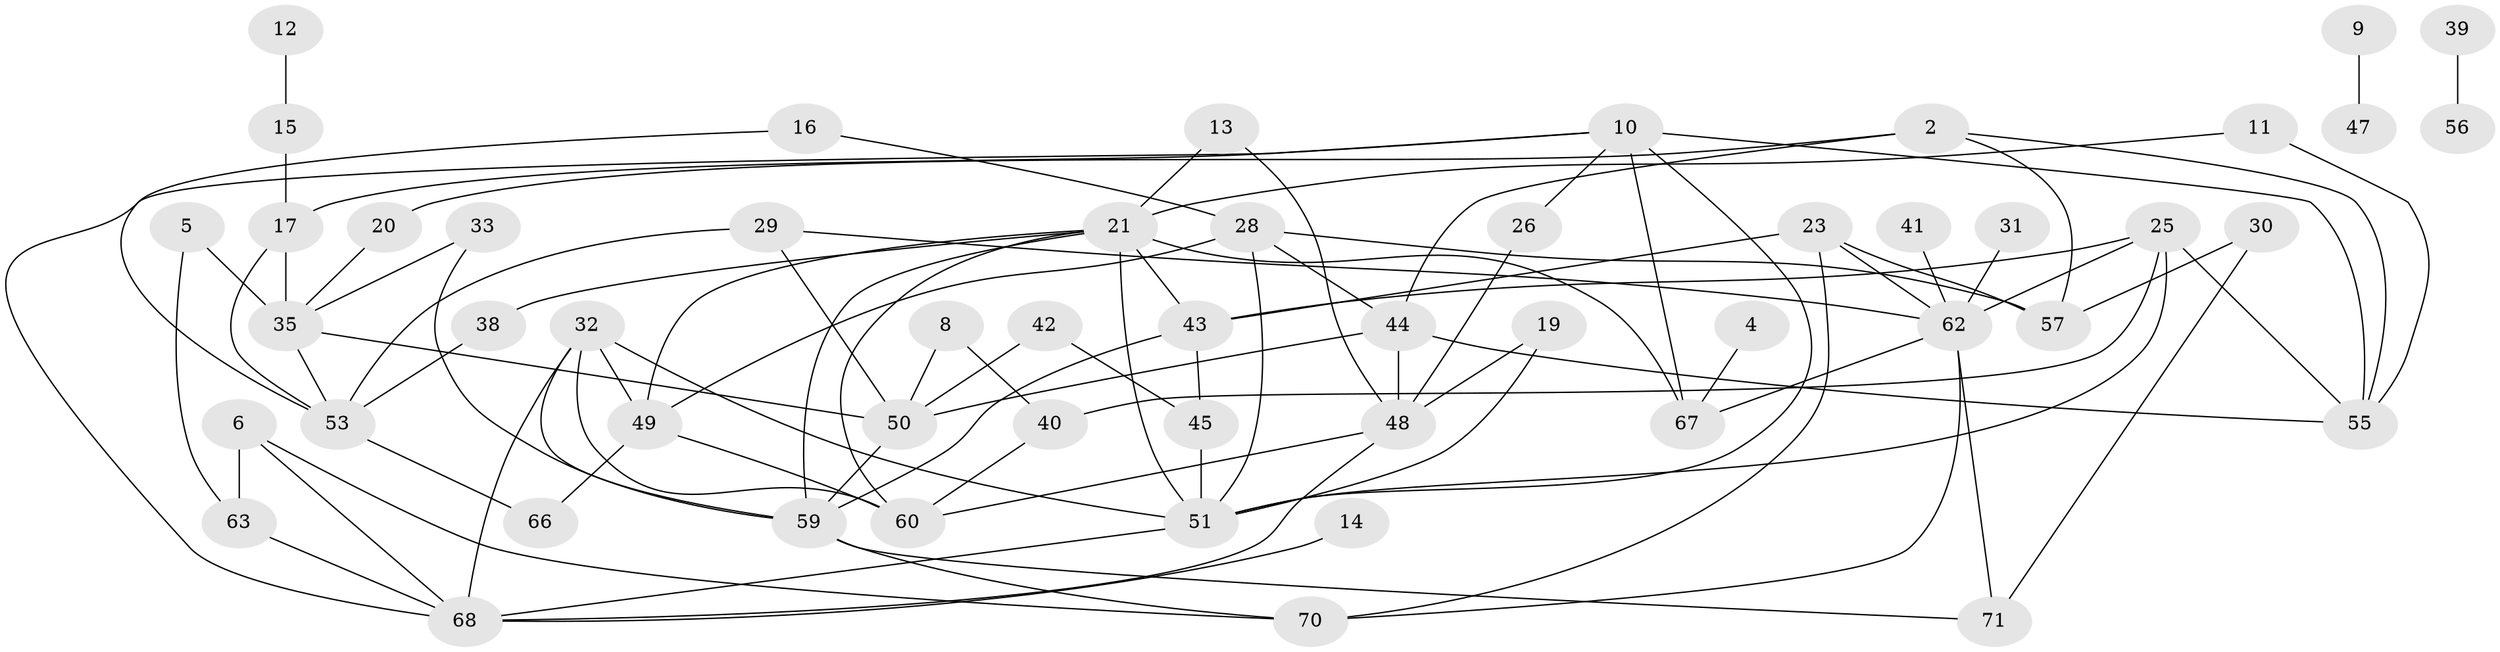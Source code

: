 // original degree distribution, {3: 0.1875, 0: 0.10416666666666667, 4: 0.14583333333333334, 5: 0.06944444444444445, 2: 0.24305555555555555, 1: 0.2222222222222222, 6: 0.020833333333333332, 7: 0.006944444444444444}
// Generated by graph-tools (version 1.1) at 2025/25/03/09/25 03:25:18]
// undirected, 53 vertices, 94 edges
graph export_dot {
graph [start="1"]
  node [color=gray90,style=filled];
  2;
  4;
  5;
  6;
  8;
  9;
  10;
  11;
  12;
  13;
  14;
  15;
  16;
  17;
  19;
  20;
  21;
  23;
  25;
  26;
  28;
  29;
  30;
  31;
  32;
  33;
  35;
  38;
  39;
  40;
  41;
  42;
  43;
  44;
  45;
  47;
  48;
  49;
  50;
  51;
  53;
  55;
  56;
  57;
  59;
  60;
  62;
  63;
  66;
  67;
  68;
  70;
  71;
  2 -- 20 [weight=1.0];
  2 -- 44 [weight=1.0];
  2 -- 55 [weight=1.0];
  2 -- 57 [weight=1.0];
  4 -- 67 [weight=1.0];
  5 -- 35 [weight=1.0];
  5 -- 63 [weight=1.0];
  6 -- 63 [weight=1.0];
  6 -- 68 [weight=1.0];
  6 -- 70 [weight=1.0];
  8 -- 40 [weight=1.0];
  8 -- 50 [weight=1.0];
  9 -- 47 [weight=1.0];
  10 -- 17 [weight=1.0];
  10 -- 26 [weight=1.0];
  10 -- 51 [weight=1.0];
  10 -- 55 [weight=1.0];
  10 -- 67 [weight=1.0];
  10 -- 68 [weight=1.0];
  11 -- 21 [weight=1.0];
  11 -- 55 [weight=1.0];
  12 -- 15 [weight=1.0];
  13 -- 21 [weight=1.0];
  13 -- 48 [weight=1.0];
  14 -- 68 [weight=1.0];
  15 -- 17 [weight=1.0];
  16 -- 28 [weight=1.0];
  16 -- 53 [weight=1.0];
  17 -- 35 [weight=1.0];
  17 -- 53 [weight=1.0];
  19 -- 48 [weight=1.0];
  19 -- 51 [weight=1.0];
  20 -- 35 [weight=1.0];
  21 -- 38 [weight=1.0];
  21 -- 43 [weight=1.0];
  21 -- 49 [weight=1.0];
  21 -- 51 [weight=1.0];
  21 -- 59 [weight=1.0];
  21 -- 60 [weight=1.0];
  21 -- 67 [weight=1.0];
  23 -- 43 [weight=1.0];
  23 -- 57 [weight=2.0];
  23 -- 62 [weight=1.0];
  23 -- 70 [weight=1.0];
  25 -- 40 [weight=1.0];
  25 -- 43 [weight=1.0];
  25 -- 51 [weight=1.0];
  25 -- 55 [weight=1.0];
  25 -- 62 [weight=2.0];
  26 -- 48 [weight=1.0];
  28 -- 44 [weight=1.0];
  28 -- 49 [weight=1.0];
  28 -- 51 [weight=1.0];
  28 -- 57 [weight=1.0];
  29 -- 50 [weight=1.0];
  29 -- 53 [weight=1.0];
  29 -- 62 [weight=1.0];
  30 -- 57 [weight=1.0];
  30 -- 71 [weight=1.0];
  31 -- 62 [weight=1.0];
  32 -- 49 [weight=1.0];
  32 -- 51 [weight=1.0];
  32 -- 59 [weight=1.0];
  32 -- 60 [weight=1.0];
  32 -- 68 [weight=1.0];
  33 -- 35 [weight=1.0];
  33 -- 59 [weight=1.0];
  35 -- 50 [weight=1.0];
  35 -- 53 [weight=2.0];
  38 -- 53 [weight=1.0];
  39 -- 56 [weight=1.0];
  40 -- 60 [weight=1.0];
  41 -- 62 [weight=1.0];
  42 -- 45 [weight=1.0];
  42 -- 50 [weight=1.0];
  43 -- 45 [weight=1.0];
  43 -- 59 [weight=1.0];
  44 -- 48 [weight=2.0];
  44 -- 50 [weight=1.0];
  44 -- 55 [weight=1.0];
  45 -- 51 [weight=1.0];
  48 -- 60 [weight=1.0];
  48 -- 68 [weight=1.0];
  49 -- 60 [weight=1.0];
  49 -- 66 [weight=1.0];
  50 -- 59 [weight=1.0];
  51 -- 68 [weight=1.0];
  53 -- 66 [weight=2.0];
  59 -- 70 [weight=1.0];
  59 -- 71 [weight=1.0];
  62 -- 67 [weight=1.0];
  62 -- 70 [weight=1.0];
  62 -- 71 [weight=1.0];
  63 -- 68 [weight=1.0];
}
